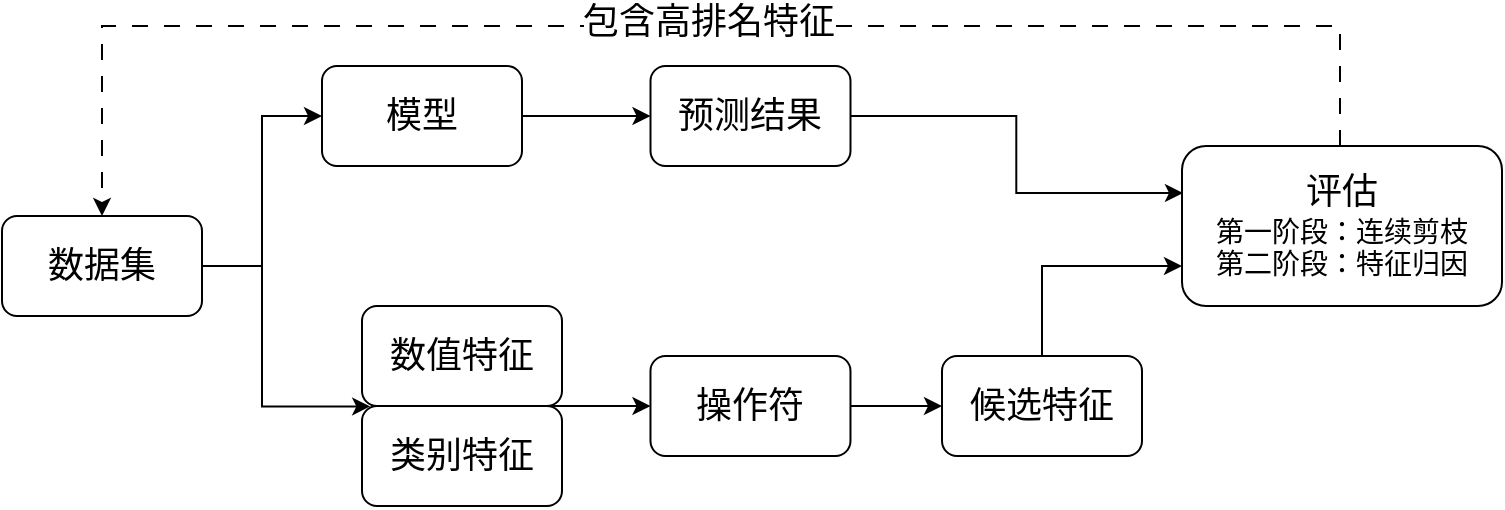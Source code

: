 <mxfile version="28.1.0">
  <diagram name="第 1 页" id="oS1hnIb2pKha_RooXdid">
    <mxGraphModel dx="1213" dy="673" grid="1" gridSize="10" guides="1" tooltips="1" connect="1" arrows="1" fold="1" page="1" pageScale="1" pageWidth="827" pageHeight="1169" math="0" shadow="0">
      <root>
        <mxCell id="0" />
        <mxCell id="1" parent="0" />
        <mxCell id="z-AKncyKRG6QcuSsVURf-11" style="edgeStyle=orthogonalEdgeStyle;rounded=0;orthogonalLoop=1;jettySize=auto;html=1;entryX=0;entryY=0.5;entryDx=0;entryDy=0;" parent="1" source="z-AKncyKRG6QcuSsVURf-2" target="z-AKncyKRG6QcuSsVURf-9" edge="1">
          <mxGeometry relative="1" as="geometry" />
        </mxCell>
        <mxCell id="z-AKncyKRG6QcuSsVURf-17" style="edgeStyle=orthogonalEdgeStyle;rounded=0;orthogonalLoop=1;jettySize=auto;html=1;entryX=0.041;entryY=0.004;entryDx=0;entryDy=0;entryPerimeter=0;" parent="1" source="z-AKncyKRG6QcuSsVURf-2" target="z-AKncyKRG6QcuSsVURf-4" edge="1">
          <mxGeometry relative="1" as="geometry">
            <Array as="points">
              <mxPoint x="130" y="330" />
              <mxPoint x="130" y="400" />
            </Array>
          </mxGeometry>
        </mxCell>
        <mxCell id="z-AKncyKRG6QcuSsVURf-2" value="&lt;font style=&quot;font-size: 18px;&quot;&gt;数据集&lt;/font&gt;" style="rounded=1;whiteSpace=wrap;html=1;" parent="1" vertex="1">
          <mxGeometry y="305" width="100" height="50" as="geometry" />
        </mxCell>
        <mxCell id="z-AKncyKRG6QcuSsVURf-24" style="rounded=0;orthogonalLoop=1;jettySize=auto;html=1;exitX=1;exitY=1;exitDx=0;exitDy=0;entryX=0;entryY=0.5;entryDx=0;entryDy=0;" parent="1" target="z-AKncyKRG6QcuSsVURf-5" edge="1">
          <mxGeometry relative="1" as="geometry">
            <mxPoint x="300" y="400" as="targetPoint" />
            <mxPoint x="270" y="400" as="sourcePoint" />
            <Array as="points">
              <mxPoint x="280" y="400" />
            </Array>
          </mxGeometry>
        </mxCell>
        <mxCell id="z-AKncyKRG6QcuSsVURf-3" value="&lt;font style=&quot;font-size: 18px;&quot;&gt;数值特征&lt;/font&gt;" style="rounded=1;whiteSpace=wrap;html=1;" parent="1" vertex="1">
          <mxGeometry x="180" y="350" width="100" height="50" as="geometry" />
        </mxCell>
        <mxCell id="z-AKncyKRG6QcuSsVURf-4" value="&lt;font style=&quot;font-size: 18px;&quot;&gt;类别特征&lt;/font&gt;" style="rounded=1;whiteSpace=wrap;html=1;" parent="1" vertex="1">
          <mxGeometry x="180" y="400" width="100" height="50" as="geometry" />
        </mxCell>
        <mxCell id="z-AKncyKRG6QcuSsVURf-27" style="rounded=0;orthogonalLoop=1;jettySize=auto;html=1;entryX=0;entryY=0.5;entryDx=0;entryDy=0;" parent="1" source="z-AKncyKRG6QcuSsVURf-5" target="z-AKncyKRG6QcuSsVURf-6" edge="1">
          <mxGeometry relative="1" as="geometry" />
        </mxCell>
        <mxCell id="z-AKncyKRG6QcuSsVURf-5" value="&lt;font style=&quot;font-size: 18px;&quot;&gt;操作符&lt;/font&gt;" style="rounded=1;whiteSpace=wrap;html=1;" parent="1" vertex="1">
          <mxGeometry x="324.24" y="375" width="100" height="50" as="geometry" />
        </mxCell>
        <mxCell id="o0zz2tRTPhdL-Uol58vQ-1" style="edgeStyle=orthogonalEdgeStyle;rounded=0;orthogonalLoop=1;jettySize=auto;html=1;entryX=0;entryY=0.75;entryDx=0;entryDy=0;exitX=0.5;exitY=0;exitDx=0;exitDy=0;" edge="1" parent="1" source="z-AKncyKRG6QcuSsVURf-6" target="z-AKncyKRG6QcuSsVURf-7">
          <mxGeometry relative="1" as="geometry" />
        </mxCell>
        <mxCell id="z-AKncyKRG6QcuSsVURf-6" value="&lt;font style=&quot;font-size: 18px;&quot;&gt;候选特征&lt;/font&gt;" style="rounded=1;whiteSpace=wrap;html=1;" parent="1" vertex="1">
          <mxGeometry x="470" y="375" width="100" height="50" as="geometry" />
        </mxCell>
        <mxCell id="z-AKncyKRG6QcuSsVURf-34" style="edgeStyle=orthogonalEdgeStyle;rounded=0;orthogonalLoop=1;jettySize=auto;html=1;entryX=0.5;entryY=0;entryDx=0;entryDy=0;dashed=1;dashPattern=8 8;" parent="1" source="z-AKncyKRG6QcuSsVURf-7" target="z-AKncyKRG6QcuSsVURf-2" edge="1">
          <mxGeometry relative="1" as="geometry">
            <Array as="points">
              <mxPoint x="669" y="210" />
              <mxPoint x="50" y="210" />
            </Array>
          </mxGeometry>
        </mxCell>
        <mxCell id="z-AKncyKRG6QcuSsVURf-35" value="&lt;font style=&quot;font-size: 18px;&quot;&gt;包含高排名特征&lt;/font&gt;" style="edgeLabel;html=1;align=center;verticalAlign=middle;resizable=0;points=[];" parent="z-AKncyKRG6QcuSsVURf-34" vertex="1" connectable="0">
          <mxGeometry x="-0.027" y="-2" relative="1" as="geometry">
            <mxPoint as="offset" />
          </mxGeometry>
        </mxCell>
        <mxCell id="z-AKncyKRG6QcuSsVURf-7" value="&lt;font style=&quot;font-size: 18px;&quot;&gt;评估&lt;/font&gt;&lt;div&gt;&lt;font style=&quot;font-size: 14px;&quot;&gt;第一阶段：连续剪枝&lt;/font&gt;&lt;/div&gt;&lt;div&gt;&lt;font style=&quot;font-size: 14px;&quot;&gt;第二阶段：特征归因&lt;/font&gt;&lt;/div&gt;" style="rounded=1;whiteSpace=wrap;html=1;" parent="1" vertex="1">
          <mxGeometry x="590" y="270" width="160" height="80" as="geometry" />
        </mxCell>
        <mxCell id="z-AKncyKRG6QcuSsVURf-14" style="rounded=0;orthogonalLoop=1;jettySize=auto;html=1;entryX=0;entryY=0.5;entryDx=0;entryDy=0;" parent="1" source="z-AKncyKRG6QcuSsVURf-9" target="z-AKncyKRG6QcuSsVURf-10" edge="1">
          <mxGeometry relative="1" as="geometry" />
        </mxCell>
        <mxCell id="z-AKncyKRG6QcuSsVURf-9" value="&lt;font style=&quot;font-size: 18px;&quot;&gt;模型&lt;/font&gt;" style="rounded=1;whiteSpace=wrap;html=1;" parent="1" vertex="1">
          <mxGeometry x="160" y="230" width="100" height="50" as="geometry" />
        </mxCell>
        <mxCell id="z-AKncyKRG6QcuSsVURf-10" value="&lt;font style=&quot;font-size: 18px;&quot;&gt;预测结果&lt;/font&gt;" style="rounded=1;whiteSpace=wrap;html=1;" parent="1" vertex="1">
          <mxGeometry x="324.25" y="230" width="100" height="50" as="geometry" />
        </mxCell>
        <mxCell id="z-AKncyKRG6QcuSsVURf-31" style="rounded=0;orthogonalLoop=1;jettySize=auto;html=1;entryX=0.003;entryY=0.294;entryDx=0;entryDy=0;entryPerimeter=0;edgeStyle=orthogonalEdgeStyle;" parent="1" source="z-AKncyKRG6QcuSsVURf-10" target="z-AKncyKRG6QcuSsVURf-7" edge="1">
          <mxGeometry relative="1" as="geometry">
            <mxPoint x="612" y="285" as="targetPoint" />
          </mxGeometry>
        </mxCell>
      </root>
    </mxGraphModel>
  </diagram>
</mxfile>
